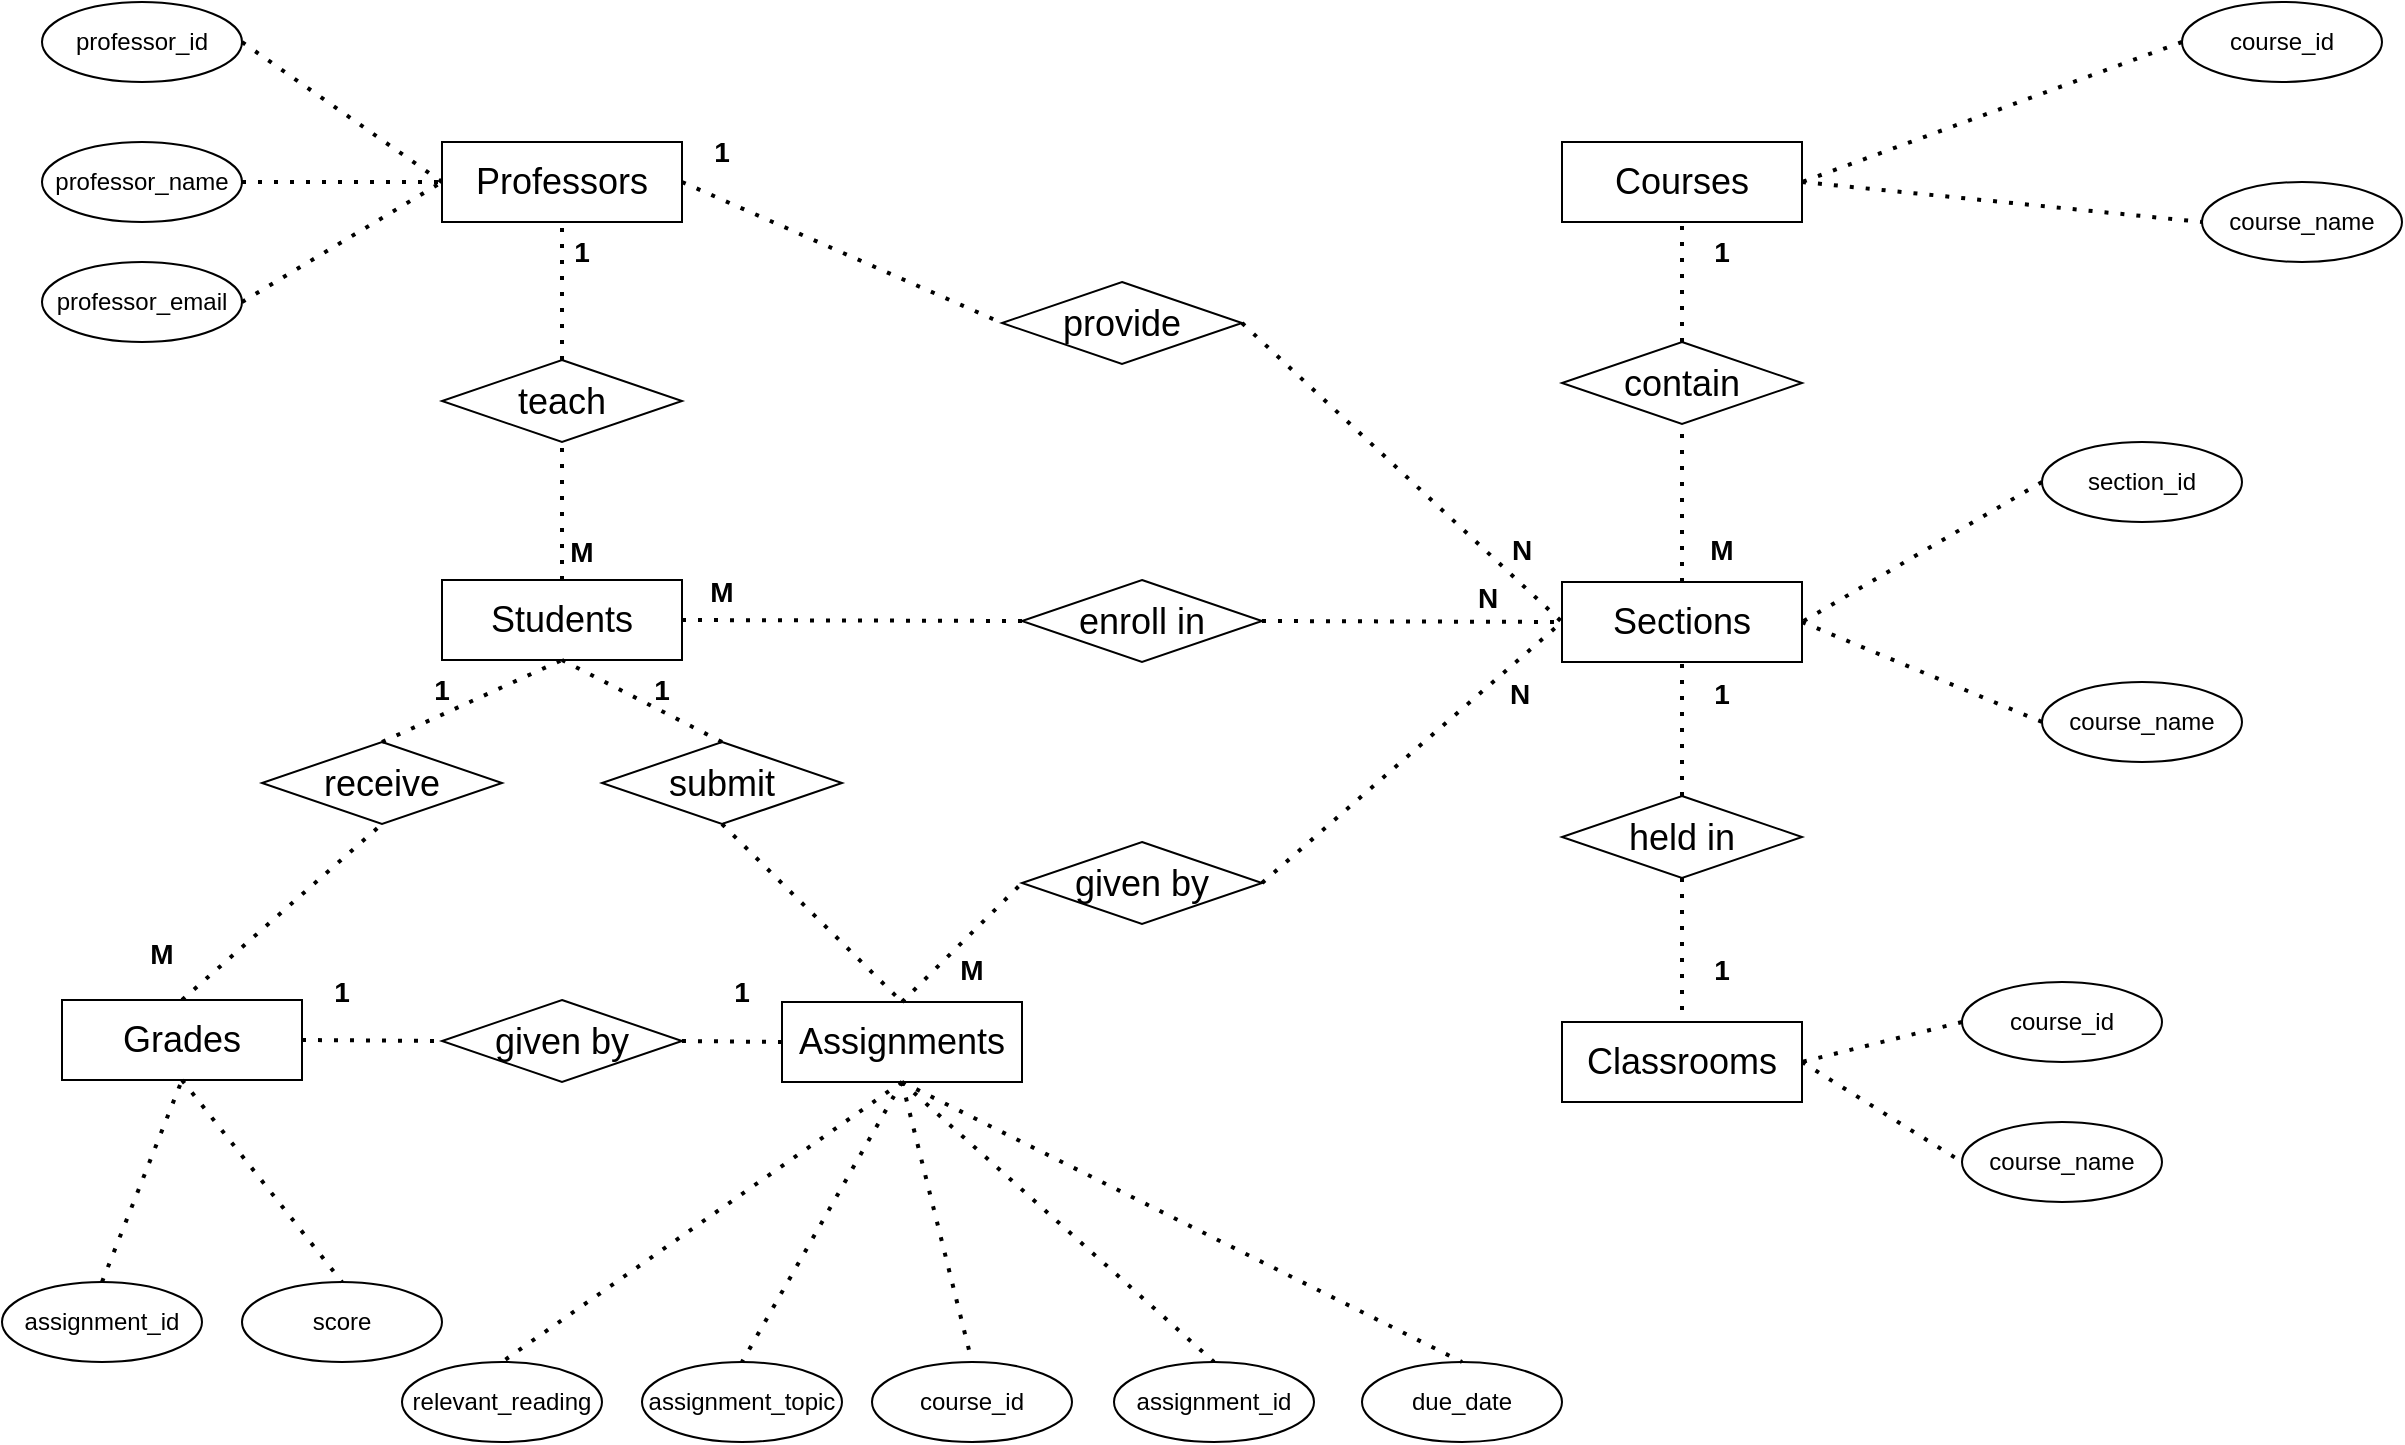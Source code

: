 <mxfile version="24.0.4" type="device">
  <diagram id="R2lEEEUBdFMjLlhIrx00" name="Page-1">
    <mxGraphModel dx="1352" dy="709" grid="1" gridSize="10" guides="1" tooltips="1" connect="1" arrows="1" fold="1" page="1" pageScale="1" pageWidth="850" pageHeight="1100" math="0" shadow="0" extFonts="Permanent Marker^https://fonts.googleapis.com/css?family=Permanent+Marker">
      <root>
        <mxCell id="0" />
        <mxCell id="1" parent="0" />
        <mxCell id="fLqAwY6kQhY1PWnp1FHk-3" value="&lt;font style=&quot;font-size: 18px;&quot;&gt;Professors&lt;/font&gt;" style="rounded=0;whiteSpace=wrap;html=1;" vertex="1" parent="1">
          <mxGeometry x="220" y="110" width="120" height="40" as="geometry" />
        </mxCell>
        <mxCell id="fLqAwY6kQhY1PWnp1FHk-7" value="&lt;font style=&quot;font-size: 18px;&quot;&gt;Classrooms&lt;/font&gt;" style="rounded=0;whiteSpace=wrap;html=1;" vertex="1" parent="1">
          <mxGeometry x="780" y="550" width="120" height="40" as="geometry" />
        </mxCell>
        <mxCell id="fLqAwY6kQhY1PWnp1FHk-16" value="professor_id" style="ellipse;whiteSpace=wrap;html=1;" vertex="1" parent="1">
          <mxGeometry x="20" y="40" width="100" height="40" as="geometry" />
        </mxCell>
        <mxCell id="fLqAwY6kQhY1PWnp1FHk-17" value="professor_name" style="ellipse;whiteSpace=wrap;html=1;" vertex="1" parent="1">
          <mxGeometry x="20" y="110" width="100" height="40" as="geometry" />
        </mxCell>
        <mxCell id="fLqAwY6kQhY1PWnp1FHk-18" value="professor_email" style="ellipse;whiteSpace=wrap;html=1;" vertex="1" parent="1">
          <mxGeometry x="20" y="170" width="100" height="40" as="geometry" />
        </mxCell>
        <mxCell id="fLqAwY6kQhY1PWnp1FHk-22" value="" style="endArrow=none;dashed=1;html=1;dashPattern=1 3;strokeWidth=2;rounded=0;entryX=1;entryY=0.5;entryDx=0;entryDy=0;exitX=0;exitY=0.5;exitDx=0;exitDy=0;" edge="1" parent="1" source="fLqAwY6kQhY1PWnp1FHk-3" target="fLqAwY6kQhY1PWnp1FHk-16">
          <mxGeometry width="50" height="50" relative="1" as="geometry">
            <mxPoint x="370" y="300" as="sourcePoint" />
            <mxPoint x="420" y="250" as="targetPoint" />
          </mxGeometry>
        </mxCell>
        <mxCell id="fLqAwY6kQhY1PWnp1FHk-23" value="" style="endArrow=none;dashed=1;html=1;dashPattern=1 3;strokeWidth=2;rounded=0;exitX=1;exitY=0.5;exitDx=0;exitDy=0;entryX=0;entryY=0.5;entryDx=0;entryDy=0;" edge="1" parent="1" source="fLqAwY6kQhY1PWnp1FHk-17" target="fLqAwY6kQhY1PWnp1FHk-3">
          <mxGeometry width="50" height="50" relative="1" as="geometry">
            <mxPoint x="370" y="300" as="sourcePoint" />
            <mxPoint x="420" y="250" as="targetPoint" />
          </mxGeometry>
        </mxCell>
        <mxCell id="fLqAwY6kQhY1PWnp1FHk-24" value="" style="endArrow=none;dashed=1;html=1;dashPattern=1 3;strokeWidth=2;rounded=0;exitX=1;exitY=0.5;exitDx=0;exitDy=0;entryX=0;entryY=0.5;entryDx=0;entryDy=0;" edge="1" parent="1" source="fLqAwY6kQhY1PWnp1FHk-18" target="fLqAwY6kQhY1PWnp1FHk-3">
          <mxGeometry width="50" height="50" relative="1" as="geometry">
            <mxPoint x="370" y="300" as="sourcePoint" />
            <mxPoint x="420" y="250" as="targetPoint" />
          </mxGeometry>
        </mxCell>
        <mxCell id="fLqAwY6kQhY1PWnp1FHk-25" value="&lt;font style=&quot;font-size: 18px;&quot;&gt;Courses&lt;/font&gt;" style="rounded=0;whiteSpace=wrap;html=1;" vertex="1" parent="1">
          <mxGeometry x="780" y="110" width="120" height="40" as="geometry" />
        </mxCell>
        <mxCell id="fLqAwY6kQhY1PWnp1FHk-26" value="course_id" style="ellipse;whiteSpace=wrap;html=1;" vertex="1" parent="1">
          <mxGeometry x="1090" y="40" width="100" height="40" as="geometry" />
        </mxCell>
        <mxCell id="fLqAwY6kQhY1PWnp1FHk-28" value="course_name" style="ellipse;whiteSpace=wrap;html=1;" vertex="1" parent="1">
          <mxGeometry x="1100" y="130" width="100" height="40" as="geometry" />
        </mxCell>
        <mxCell id="fLqAwY6kQhY1PWnp1FHk-29" value="" style="endArrow=none;dashed=1;html=1;dashPattern=1 3;strokeWidth=2;rounded=0;entryX=1;entryY=0.5;entryDx=0;entryDy=0;exitX=0;exitY=0.5;exitDx=0;exitDy=0;" edge="1" parent="1" source="fLqAwY6kQhY1PWnp1FHk-26" target="fLqAwY6kQhY1PWnp1FHk-25">
          <mxGeometry width="50" height="50" relative="1" as="geometry">
            <mxPoint x="910" y="310" as="sourcePoint" />
            <mxPoint x="970" y="370" as="targetPoint" />
          </mxGeometry>
        </mxCell>
        <mxCell id="fLqAwY6kQhY1PWnp1FHk-30" value="&lt;font style=&quot;font-size: 18px;&quot;&gt;teach&lt;/font&gt;" style="rhombus;whiteSpace=wrap;html=1;" vertex="1" parent="1">
          <mxGeometry x="220" y="219" width="120" height="41" as="geometry" />
        </mxCell>
        <mxCell id="fLqAwY6kQhY1PWnp1FHk-31" value="" style="endArrow=none;dashed=1;html=1;dashPattern=1 3;strokeWidth=2;rounded=0;exitX=1;exitY=0.5;exitDx=0;exitDy=0;entryX=0;entryY=0.5;entryDx=0;entryDy=0;" edge="1" parent="1" source="fLqAwY6kQhY1PWnp1FHk-3" target="fLqAwY6kQhY1PWnp1FHk-63">
          <mxGeometry width="50" height="50" relative="1" as="geometry">
            <mxPoint x="370" y="330" as="sourcePoint" />
            <mxPoint x="420" y="280" as="targetPoint" />
          </mxGeometry>
        </mxCell>
        <mxCell id="fLqAwY6kQhY1PWnp1FHk-32" value="" style="endArrow=none;dashed=1;html=1;dashPattern=1 3;strokeWidth=2;rounded=0;exitX=1;exitY=0.5;exitDx=0;exitDy=0;entryX=0;entryY=0.5;entryDx=0;entryDy=0;" edge="1" parent="1" source="fLqAwY6kQhY1PWnp1FHk-63" target="fLqAwY6kQhY1PWnp1FHk-89">
          <mxGeometry width="50" height="50" relative="1" as="geometry">
            <mxPoint x="520" y="319" as="sourcePoint" />
            <mxPoint x="590" y="320" as="targetPoint" />
          </mxGeometry>
        </mxCell>
        <mxCell id="fLqAwY6kQhY1PWnp1FHk-33" value="" style="endArrow=none;dashed=1;html=1;dashPattern=1 3;strokeWidth=2;rounded=0;exitX=1;exitY=0.5;exitDx=0;exitDy=0;entryX=0;entryY=0.5;entryDx=0;entryDy=0;" edge="1" parent="1" source="fLqAwY6kQhY1PWnp1FHk-25" target="fLqAwY6kQhY1PWnp1FHk-28">
          <mxGeometry width="50" height="50" relative="1" as="geometry">
            <mxPoint x="970" y="370" as="sourcePoint" />
            <mxPoint x="920" y="350" as="targetPoint" />
          </mxGeometry>
        </mxCell>
        <mxCell id="fLqAwY6kQhY1PWnp1FHk-38" value="course_id" style="ellipse;whiteSpace=wrap;html=1;" vertex="1" parent="1">
          <mxGeometry x="980" y="530" width="100" height="40" as="geometry" />
        </mxCell>
        <mxCell id="fLqAwY6kQhY1PWnp1FHk-39" value="course_name" style="ellipse;whiteSpace=wrap;html=1;" vertex="1" parent="1">
          <mxGeometry x="980" y="600" width="100" height="40" as="geometry" />
        </mxCell>
        <mxCell id="fLqAwY6kQhY1PWnp1FHk-40" value="" style="endArrow=none;dashed=1;html=1;dashPattern=1 3;strokeWidth=2;rounded=0;exitX=0;exitY=0.5;exitDx=0;exitDy=0;" edge="1" parent="1" source="fLqAwY6kQhY1PWnp1FHk-38">
          <mxGeometry width="50" height="50" relative="1" as="geometry">
            <mxPoint x="941" y="600" as="sourcePoint" />
            <mxPoint x="900" y="570" as="targetPoint" />
          </mxGeometry>
        </mxCell>
        <mxCell id="fLqAwY6kQhY1PWnp1FHk-41" value="" style="endArrow=none;dashed=1;html=1;dashPattern=1 3;strokeWidth=2;rounded=0;exitX=1;exitY=0.5;exitDx=0;exitDy=0;entryX=0;entryY=0.5;entryDx=0;entryDy=0;" edge="1" parent="1" source="fLqAwY6kQhY1PWnp1FHk-7" target="fLqAwY6kQhY1PWnp1FHk-39">
          <mxGeometry width="50" height="50" relative="1" as="geometry">
            <mxPoint x="861" y="630" as="sourcePoint" />
            <mxPoint x="941" y="660" as="targetPoint" />
          </mxGeometry>
        </mxCell>
        <mxCell id="fLqAwY6kQhY1PWnp1FHk-51" value="&lt;font style=&quot;font-size: 18px;&quot;&gt;Assignments&lt;/font&gt;" style="rounded=0;whiteSpace=wrap;html=1;" vertex="1" parent="1">
          <mxGeometry x="390" y="540" width="120" height="40" as="geometry" />
        </mxCell>
        <mxCell id="fLqAwY6kQhY1PWnp1FHk-52" value="" style="endArrow=none;dashed=1;html=1;dashPattern=1 3;strokeWidth=2;rounded=0;exitX=0.5;exitY=1;exitDx=0;exitDy=0;entryX=0.5;entryY=0;entryDx=0;entryDy=0;" edge="1" parent="1" source="fLqAwY6kQhY1PWnp1FHk-51" target="fLqAwY6kQhY1PWnp1FHk-53">
          <mxGeometry width="50" height="50" relative="1" as="geometry">
            <mxPoint x="660" y="600" as="sourcePoint" />
            <mxPoint x="630" y="520" as="targetPoint" />
          </mxGeometry>
        </mxCell>
        <mxCell id="fLqAwY6kQhY1PWnp1FHk-53" value="assignment_id" style="ellipse;whiteSpace=wrap;html=1;" vertex="1" parent="1">
          <mxGeometry x="556" y="720" width="100" height="40" as="geometry" />
        </mxCell>
        <mxCell id="fLqAwY6kQhY1PWnp1FHk-54" value="course_id" style="ellipse;whiteSpace=wrap;html=1;" vertex="1" parent="1">
          <mxGeometry x="435" y="720" width="100" height="40" as="geometry" />
        </mxCell>
        <mxCell id="fLqAwY6kQhY1PWnp1FHk-55" value="assignment_topic" style="ellipse;whiteSpace=wrap;html=1;" vertex="1" parent="1">
          <mxGeometry x="320" y="720" width="100" height="40" as="geometry" />
        </mxCell>
        <mxCell id="fLqAwY6kQhY1PWnp1FHk-56" value="relevant_reading" style="ellipse;whiteSpace=wrap;html=1;" vertex="1" parent="1">
          <mxGeometry x="200" y="720" width="100" height="40" as="geometry" />
        </mxCell>
        <mxCell id="fLqAwY6kQhY1PWnp1FHk-57" value="" style="endArrow=none;dashed=1;html=1;dashPattern=1 3;strokeWidth=2;rounded=0;entryX=0.5;entryY=0;entryDx=0;entryDy=0;exitX=0.5;exitY=1;exitDx=0;exitDy=0;" edge="1" parent="1" source="fLqAwY6kQhY1PWnp1FHk-51" target="fLqAwY6kQhY1PWnp1FHk-54">
          <mxGeometry width="50" height="50" relative="1" as="geometry">
            <mxPoint x="660" y="600" as="sourcePoint" />
            <mxPoint x="710" y="550" as="targetPoint" />
          </mxGeometry>
        </mxCell>
        <mxCell id="fLqAwY6kQhY1PWnp1FHk-58" value="" style="endArrow=none;dashed=1;html=1;dashPattern=1 3;strokeWidth=2;rounded=0;entryX=0.5;entryY=0;entryDx=0;entryDy=0;exitX=0.5;exitY=1;exitDx=0;exitDy=0;" edge="1" parent="1" source="fLqAwY6kQhY1PWnp1FHk-51" target="fLqAwY6kQhY1PWnp1FHk-55">
          <mxGeometry width="50" height="50" relative="1" as="geometry">
            <mxPoint x="660" y="600" as="sourcePoint" />
            <mxPoint x="710" y="550" as="targetPoint" />
          </mxGeometry>
        </mxCell>
        <mxCell id="fLqAwY6kQhY1PWnp1FHk-59" value="" style="endArrow=none;dashed=1;html=1;dashPattern=1 3;strokeWidth=2;rounded=0;entryX=0.5;entryY=0;entryDx=0;entryDy=0;exitX=0.5;exitY=1;exitDx=0;exitDy=0;" edge="1" parent="1" source="fLqAwY6kQhY1PWnp1FHk-51" target="fLqAwY6kQhY1PWnp1FHk-56">
          <mxGeometry width="50" height="50" relative="1" as="geometry">
            <mxPoint x="660" y="600" as="sourcePoint" />
            <mxPoint x="710" y="550" as="targetPoint" />
          </mxGeometry>
        </mxCell>
        <mxCell id="fLqAwY6kQhY1PWnp1FHk-62" value="&lt;font style=&quot;font-size: 18px;&quot;&gt;Students&lt;/font&gt;" style="rounded=0;whiteSpace=wrap;html=1;" vertex="1" parent="1">
          <mxGeometry x="220" y="329" width="120" height="40" as="geometry" />
        </mxCell>
        <mxCell id="fLqAwY6kQhY1PWnp1FHk-63" value="&lt;font style=&quot;font-size: 18px;&quot;&gt;provide&lt;/font&gt;" style="rhombus;whiteSpace=wrap;html=1;rotation=0;" vertex="1" parent="1">
          <mxGeometry x="500" y="180" width="120" height="41" as="geometry" />
        </mxCell>
        <mxCell id="fLqAwY6kQhY1PWnp1FHk-64" value="" style="endArrow=none;dashed=1;html=1;dashPattern=1 3;strokeWidth=2;rounded=0;entryX=0.5;entryY=1;entryDx=0;entryDy=0;exitX=0.5;exitY=0;exitDx=0;exitDy=0;" edge="1" parent="1" source="fLqAwY6kQhY1PWnp1FHk-30" target="fLqAwY6kQhY1PWnp1FHk-3">
          <mxGeometry width="50" height="50" relative="1" as="geometry">
            <mxPoint x="470" y="440" as="sourcePoint" />
            <mxPoint x="520" y="390" as="targetPoint" />
          </mxGeometry>
        </mxCell>
        <mxCell id="fLqAwY6kQhY1PWnp1FHk-65" value="" style="endArrow=none;dashed=1;html=1;dashPattern=1 3;strokeWidth=2;rounded=0;entryX=0.5;entryY=1;entryDx=0;entryDy=0;exitX=0.5;exitY=0;exitDx=0;exitDy=0;" edge="1" parent="1" source="fLqAwY6kQhY1PWnp1FHk-62" target="fLqAwY6kQhY1PWnp1FHk-30">
          <mxGeometry width="50" height="50" relative="1" as="geometry">
            <mxPoint x="470" y="440" as="sourcePoint" />
            <mxPoint x="520" y="390" as="targetPoint" />
          </mxGeometry>
        </mxCell>
        <mxCell id="fLqAwY6kQhY1PWnp1FHk-66" value="" style="endArrow=none;dashed=1;html=1;dashPattern=1 3;strokeWidth=2;rounded=0;exitX=1;exitY=0.5;exitDx=0;exitDy=0;entryX=0;entryY=0.5;entryDx=0;entryDy=0;" edge="1" parent="1" source="fLqAwY6kQhY1PWnp1FHk-62" target="fLqAwY6kQhY1PWnp1FHk-67">
          <mxGeometry width="50" height="50" relative="1" as="geometry">
            <mxPoint x="470" y="440" as="sourcePoint" />
            <mxPoint x="420" y="420" as="targetPoint" />
          </mxGeometry>
        </mxCell>
        <mxCell id="fLqAwY6kQhY1PWnp1FHk-67" value="&lt;font style=&quot;font-size: 18px;&quot;&gt;enroll in&lt;/font&gt;" style="rhombus;whiteSpace=wrap;html=1;rotation=0;" vertex="1" parent="1">
          <mxGeometry x="510" y="329" width="120" height="41" as="geometry" />
        </mxCell>
        <mxCell id="fLqAwY6kQhY1PWnp1FHk-68" value="" style="endArrow=none;dashed=1;html=1;dashPattern=1 3;strokeWidth=2;rounded=0;entryX=0;entryY=0.5;entryDx=0;entryDy=0;exitX=1;exitY=0.5;exitDx=0;exitDy=0;" edge="1" parent="1" source="fLqAwY6kQhY1PWnp1FHk-67" target="fLqAwY6kQhY1PWnp1FHk-89">
          <mxGeometry width="50" height="50" relative="1" as="geometry">
            <mxPoint x="470" y="440" as="sourcePoint" />
            <mxPoint x="520" y="390" as="targetPoint" />
          </mxGeometry>
        </mxCell>
        <mxCell id="fLqAwY6kQhY1PWnp1FHk-70" value="&lt;font style=&quot;font-size: 18px;&quot;&gt;submit&lt;/font&gt;" style="rhombus;whiteSpace=wrap;html=1;rotation=0;" vertex="1" parent="1">
          <mxGeometry x="300" y="410" width="120" height="41" as="geometry" />
        </mxCell>
        <mxCell id="fLqAwY6kQhY1PWnp1FHk-71" value="" style="endArrow=none;dashed=1;html=1;dashPattern=1 3;strokeWidth=2;rounded=0;entryX=0.5;entryY=1;entryDx=0;entryDy=0;exitX=0.5;exitY=0;exitDx=0;exitDy=0;" edge="1" parent="1" source="fLqAwY6kQhY1PWnp1FHk-70" target="fLqAwY6kQhY1PWnp1FHk-62">
          <mxGeometry width="50" height="50" relative="1" as="geometry">
            <mxPoint x="470" y="520" as="sourcePoint" />
            <mxPoint x="520" y="470" as="targetPoint" />
          </mxGeometry>
        </mxCell>
        <mxCell id="fLqAwY6kQhY1PWnp1FHk-72" value="" style="endArrow=none;dashed=1;html=1;dashPattern=1 3;strokeWidth=2;rounded=0;exitX=0.5;exitY=1;exitDx=0;exitDy=0;entryX=0.5;entryY=0;entryDx=0;entryDy=0;" edge="1" parent="1" source="fLqAwY6kQhY1PWnp1FHk-70" target="fLqAwY6kQhY1PWnp1FHk-51">
          <mxGeometry width="50" height="50" relative="1" as="geometry">
            <mxPoint x="470" y="520" as="sourcePoint" />
            <mxPoint x="520" y="470" as="targetPoint" />
          </mxGeometry>
        </mxCell>
        <mxCell id="fLqAwY6kQhY1PWnp1FHk-73" value="&lt;font style=&quot;font-size: 18px;&quot;&gt;receive&lt;/font&gt;" style="rhombus;whiteSpace=wrap;html=1;rotation=0;" vertex="1" parent="1">
          <mxGeometry x="130" y="410" width="120" height="41" as="geometry" />
        </mxCell>
        <mxCell id="fLqAwY6kQhY1PWnp1FHk-74" value="" style="endArrow=none;dashed=1;html=1;dashPattern=1 3;strokeWidth=2;rounded=0;exitX=0.5;exitY=0;exitDx=0;exitDy=0;entryX=0.5;entryY=1;entryDx=0;entryDy=0;" edge="1" parent="1" source="fLqAwY6kQhY1PWnp1FHk-73" target="fLqAwY6kQhY1PWnp1FHk-62">
          <mxGeometry width="50" height="50" relative="1" as="geometry">
            <mxPoint x="340" y="620" as="sourcePoint" />
            <mxPoint x="390" y="570" as="targetPoint" />
          </mxGeometry>
        </mxCell>
        <mxCell id="fLqAwY6kQhY1PWnp1FHk-75" value="" style="endArrow=none;dashed=1;html=1;dashPattern=1 3;strokeWidth=2;rounded=0;entryX=0.5;entryY=1;entryDx=0;entryDy=0;exitX=0.5;exitY=0;exitDx=0;exitDy=0;" edge="1" parent="1" source="fLqAwY6kQhY1PWnp1FHk-76" target="fLqAwY6kQhY1PWnp1FHk-73">
          <mxGeometry width="50" height="50" relative="1" as="geometry">
            <mxPoint x="90" y="600" as="sourcePoint" />
            <mxPoint x="390" y="570" as="targetPoint" />
          </mxGeometry>
        </mxCell>
        <mxCell id="fLqAwY6kQhY1PWnp1FHk-76" value="&lt;font style=&quot;font-size: 18px;&quot;&gt;Grades&lt;/font&gt;" style="rounded=0;whiteSpace=wrap;html=1;" vertex="1" parent="1">
          <mxGeometry x="30" y="539" width="120" height="40" as="geometry" />
        </mxCell>
        <mxCell id="fLqAwY6kQhY1PWnp1FHk-78" value="assignment_id" style="ellipse;whiteSpace=wrap;html=1;" vertex="1" parent="1">
          <mxGeometry y="680" width="100" height="40" as="geometry" />
        </mxCell>
        <mxCell id="fLqAwY6kQhY1PWnp1FHk-79" value="score" style="ellipse;whiteSpace=wrap;html=1;" vertex="1" parent="1">
          <mxGeometry x="120" y="680" width="100" height="40" as="geometry" />
        </mxCell>
        <mxCell id="fLqAwY6kQhY1PWnp1FHk-80" value="" style="endArrow=none;dashed=1;html=1;dashPattern=1 3;strokeWidth=2;rounded=0;exitX=0.5;exitY=0;exitDx=0;exitDy=0;entryX=0.5;entryY=1;entryDx=0;entryDy=0;" edge="1" parent="1" source="fLqAwY6kQhY1PWnp1FHk-78" target="fLqAwY6kQhY1PWnp1FHk-76">
          <mxGeometry width="50" height="50" relative="1" as="geometry">
            <mxPoint x="340" y="620" as="sourcePoint" />
            <mxPoint x="390" y="570" as="targetPoint" />
          </mxGeometry>
        </mxCell>
        <mxCell id="fLqAwY6kQhY1PWnp1FHk-81" value="" style="endArrow=none;dashed=1;html=1;dashPattern=1 3;strokeWidth=2;rounded=0;exitX=0.5;exitY=1;exitDx=0;exitDy=0;entryX=0.5;entryY=0;entryDx=0;entryDy=0;" edge="1" parent="1" source="fLqAwY6kQhY1PWnp1FHk-76" target="fLqAwY6kQhY1PWnp1FHk-79">
          <mxGeometry width="50" height="50" relative="1" as="geometry">
            <mxPoint x="340" y="620" as="sourcePoint" />
            <mxPoint x="390" y="570" as="targetPoint" />
          </mxGeometry>
        </mxCell>
        <mxCell id="fLqAwY6kQhY1PWnp1FHk-82" value="" style="endArrow=none;dashed=1;html=1;dashPattern=1 3;strokeWidth=2;rounded=0;exitX=1;exitY=0.5;exitDx=0;exitDy=0;entryX=0;entryY=0.5;entryDx=0;entryDy=0;" edge="1" parent="1" source="fLqAwY6kQhY1PWnp1FHk-76" target="fLqAwY6kQhY1PWnp1FHk-83">
          <mxGeometry width="50" height="50" relative="1" as="geometry">
            <mxPoint x="340" y="620" as="sourcePoint" />
            <mxPoint x="220" y="620" as="targetPoint" />
          </mxGeometry>
        </mxCell>
        <mxCell id="fLqAwY6kQhY1PWnp1FHk-83" value="&lt;span style=&quot;font-size: 18px;&quot;&gt;given by&lt;/span&gt;" style="rhombus;whiteSpace=wrap;html=1;rotation=0;" vertex="1" parent="1">
          <mxGeometry x="220" y="539" width="120" height="41" as="geometry" />
        </mxCell>
        <mxCell id="fLqAwY6kQhY1PWnp1FHk-84" value="" style="endArrow=none;dashed=1;html=1;dashPattern=1 3;strokeWidth=2;rounded=0;entryX=0;entryY=0.5;entryDx=0;entryDy=0;exitX=1;exitY=0.5;exitDx=0;exitDy=0;" edge="1" parent="1" source="fLqAwY6kQhY1PWnp1FHk-83" target="fLqAwY6kQhY1PWnp1FHk-51">
          <mxGeometry width="50" height="50" relative="1" as="geometry">
            <mxPoint x="360" y="630" as="sourcePoint" />
            <mxPoint x="390" y="570" as="targetPoint" />
          </mxGeometry>
        </mxCell>
        <mxCell id="fLqAwY6kQhY1PWnp1FHk-85" value="&lt;font style=&quot;font-size: 18px;&quot;&gt;given by&lt;/font&gt;" style="rhombus;whiteSpace=wrap;html=1;rotation=0;" vertex="1" parent="1">
          <mxGeometry x="510" y="460" width="120" height="41" as="geometry" />
        </mxCell>
        <mxCell id="fLqAwY6kQhY1PWnp1FHk-87" value="" style="endArrow=none;dashed=1;html=1;dashPattern=1 3;strokeWidth=2;rounded=0;entryX=0;entryY=0.5;entryDx=0;entryDy=0;exitX=0.5;exitY=0;exitDx=0;exitDy=0;" edge="1" parent="1" source="fLqAwY6kQhY1PWnp1FHk-51" target="fLqAwY6kQhY1PWnp1FHk-85">
          <mxGeometry width="50" height="50" relative="1" as="geometry">
            <mxPoint x="630" y="600" as="sourcePoint" />
            <mxPoint x="660" y="480" as="targetPoint" />
          </mxGeometry>
        </mxCell>
        <mxCell id="fLqAwY6kQhY1PWnp1FHk-88" value="" style="endArrow=none;dashed=1;html=1;dashPattern=1 3;strokeWidth=2;rounded=0;exitX=1;exitY=0.5;exitDx=0;exitDy=0;entryX=0;entryY=0.5;entryDx=0;entryDy=0;" edge="1" parent="1" source="fLqAwY6kQhY1PWnp1FHk-85" target="fLqAwY6kQhY1PWnp1FHk-89">
          <mxGeometry width="50" height="50" relative="1" as="geometry">
            <mxPoint x="600" y="440" as="sourcePoint" />
            <mxPoint x="710" y="520" as="targetPoint" />
          </mxGeometry>
        </mxCell>
        <mxCell id="fLqAwY6kQhY1PWnp1FHk-89" value="&lt;font style=&quot;font-size: 18px;&quot;&gt;Sections&lt;/font&gt;" style="rounded=0;whiteSpace=wrap;html=1;" vertex="1" parent="1">
          <mxGeometry x="780" y="330" width="120" height="40" as="geometry" />
        </mxCell>
        <mxCell id="fLqAwY6kQhY1PWnp1FHk-90" value="section_id" style="ellipse;whiteSpace=wrap;html=1;" vertex="1" parent="1">
          <mxGeometry x="1020" y="260" width="100" height="40" as="geometry" />
        </mxCell>
        <mxCell id="fLqAwY6kQhY1PWnp1FHk-91" value="course_name" style="ellipse;whiteSpace=wrap;html=1;" vertex="1" parent="1">
          <mxGeometry x="1020" y="380" width="100" height="40" as="geometry" />
        </mxCell>
        <mxCell id="fLqAwY6kQhY1PWnp1FHk-92" value="" style="endArrow=none;dashed=1;html=1;dashPattern=1 3;strokeWidth=2;rounded=0;entryX=1;entryY=0.5;entryDx=0;entryDy=0;exitX=0;exitY=0.5;exitDx=0;exitDy=0;" edge="1" parent="1" source="fLqAwY6kQhY1PWnp1FHk-90" target="fLqAwY6kQhY1PWnp1FHk-89">
          <mxGeometry width="50" height="50" relative="1" as="geometry">
            <mxPoint x="930" y="460" as="sourcePoint" />
            <mxPoint x="990" y="520" as="targetPoint" />
          </mxGeometry>
        </mxCell>
        <mxCell id="fLqAwY6kQhY1PWnp1FHk-93" value="" style="endArrow=none;dashed=1;html=1;dashPattern=1 3;strokeWidth=2;rounded=0;exitX=1;exitY=0.5;exitDx=0;exitDy=0;entryX=0;entryY=0.5;entryDx=0;entryDy=0;" edge="1" parent="1" source="fLqAwY6kQhY1PWnp1FHk-89" target="fLqAwY6kQhY1PWnp1FHk-91">
          <mxGeometry width="50" height="50" relative="1" as="geometry">
            <mxPoint x="990" y="520" as="sourcePoint" />
            <mxPoint x="940" y="500" as="targetPoint" />
          </mxGeometry>
        </mxCell>
        <mxCell id="fLqAwY6kQhY1PWnp1FHk-94" value="due_date" style="ellipse;whiteSpace=wrap;html=1;" vertex="1" parent="1">
          <mxGeometry x="680" y="720" width="100" height="40" as="geometry" />
        </mxCell>
        <mxCell id="fLqAwY6kQhY1PWnp1FHk-95" value="" style="endArrow=none;dashed=1;html=1;dashPattern=1 3;strokeWidth=2;rounded=0;exitX=0.5;exitY=1;exitDx=0;exitDy=0;entryX=0.5;entryY=0;entryDx=0;entryDy=0;" edge="1" parent="1" source="fLqAwY6kQhY1PWnp1FHk-51" target="fLqAwY6kQhY1PWnp1FHk-94">
          <mxGeometry width="50" height="50" relative="1" as="geometry">
            <mxPoint x="610" y="530" as="sourcePoint" />
            <mxPoint x="660" y="480" as="targetPoint" />
          </mxGeometry>
        </mxCell>
        <mxCell id="fLqAwY6kQhY1PWnp1FHk-96" value="&lt;font style=&quot;font-size: 18px;&quot;&gt;contain&lt;/font&gt;" style="rhombus;whiteSpace=wrap;html=1;rotation=0;" vertex="1" parent="1">
          <mxGeometry x="780" y="210" width="120" height="41" as="geometry" />
        </mxCell>
        <mxCell id="fLqAwY6kQhY1PWnp1FHk-97" value="" style="endArrow=none;dashed=1;html=1;dashPattern=1 3;strokeWidth=2;rounded=0;entryX=0.5;entryY=1;entryDx=0;entryDy=0;exitX=0.5;exitY=0;exitDx=0;exitDy=0;" edge="1" parent="1" source="fLqAwY6kQhY1PWnp1FHk-96" target="fLqAwY6kQhY1PWnp1FHk-25">
          <mxGeometry width="50" height="50" relative="1" as="geometry">
            <mxPoint x="610" y="530" as="sourcePoint" />
            <mxPoint x="660" y="480" as="targetPoint" />
          </mxGeometry>
        </mxCell>
        <mxCell id="fLqAwY6kQhY1PWnp1FHk-98" value="" style="endArrow=none;dashed=1;html=1;dashPattern=1 3;strokeWidth=2;rounded=0;entryX=0.5;entryY=1;entryDx=0;entryDy=0;exitX=0.5;exitY=0;exitDx=0;exitDy=0;" edge="1" parent="1" source="fLqAwY6kQhY1PWnp1FHk-89" target="fLqAwY6kQhY1PWnp1FHk-96">
          <mxGeometry width="50" height="50" relative="1" as="geometry">
            <mxPoint x="610" y="530" as="sourcePoint" />
            <mxPoint x="660" y="480" as="targetPoint" />
          </mxGeometry>
        </mxCell>
        <mxCell id="fLqAwY6kQhY1PWnp1FHk-99" value="&lt;font style=&quot;font-size: 18px;&quot;&gt;held in&lt;/font&gt;" style="rhombus;whiteSpace=wrap;html=1;rotation=0;" vertex="1" parent="1">
          <mxGeometry x="780" y="437" width="120" height="41" as="geometry" />
        </mxCell>
        <mxCell id="fLqAwY6kQhY1PWnp1FHk-100" value="" style="endArrow=none;dashed=1;html=1;dashPattern=1 3;strokeWidth=2;rounded=0;entryX=0.5;entryY=1;entryDx=0;entryDy=0;exitX=0.5;exitY=0;exitDx=0;exitDy=0;" edge="1" parent="1" source="fLqAwY6kQhY1PWnp1FHk-99" target="fLqAwY6kQhY1PWnp1FHk-89">
          <mxGeometry width="50" height="50" relative="1" as="geometry">
            <mxPoint x="600" y="450" as="sourcePoint" />
            <mxPoint x="650" y="400" as="targetPoint" />
          </mxGeometry>
        </mxCell>
        <mxCell id="fLqAwY6kQhY1PWnp1FHk-101" value="" style="endArrow=none;dashed=1;html=1;dashPattern=1 3;strokeWidth=2;rounded=0;entryX=0.5;entryY=0;entryDx=0;entryDy=0;exitX=0.5;exitY=1;exitDx=0;exitDy=0;" edge="1" parent="1" source="fLqAwY6kQhY1PWnp1FHk-99" target="fLqAwY6kQhY1PWnp1FHk-7">
          <mxGeometry width="50" height="50" relative="1" as="geometry">
            <mxPoint x="600" y="450" as="sourcePoint" />
            <mxPoint x="650" y="400" as="targetPoint" />
          </mxGeometry>
        </mxCell>
        <mxCell id="fLqAwY6kQhY1PWnp1FHk-103" value="&lt;b&gt;&lt;font style=&quot;font-size: 14px;&quot;&gt;M&lt;/font&gt;&lt;/b&gt;" style="text;strokeColor=none;align=center;fillColor=none;html=1;verticalAlign=middle;whiteSpace=wrap;rounded=0;" vertex="1" parent="1">
          <mxGeometry x="330" y="320" width="60" height="30" as="geometry" />
        </mxCell>
        <mxCell id="fLqAwY6kQhY1PWnp1FHk-104" value="&lt;b&gt;&lt;font style=&quot;font-size: 14px;&quot;&gt;M&lt;/font&gt;&lt;/b&gt;" style="text;strokeColor=none;align=center;fillColor=none;html=1;verticalAlign=middle;whiteSpace=wrap;rounded=0;" vertex="1" parent="1">
          <mxGeometry x="50" y="501" width="60" height="30" as="geometry" />
        </mxCell>
        <mxCell id="fLqAwY6kQhY1PWnp1FHk-108" value="&lt;b&gt;&lt;font style=&quot;font-size: 14px;&quot;&gt;1&lt;/font&gt;&lt;/b&gt;" style="text;strokeColor=none;align=center;fillColor=none;html=1;verticalAlign=middle;whiteSpace=wrap;rounded=0;" vertex="1" parent="1">
          <mxGeometry x="140" y="520" width="60" height="30" as="geometry" />
        </mxCell>
        <mxCell id="fLqAwY6kQhY1PWnp1FHk-112" value="&lt;b&gt;&lt;font style=&quot;font-size: 14px;&quot;&gt;1&lt;/font&gt;&lt;/b&gt;" style="text;strokeColor=none;align=center;fillColor=none;html=1;verticalAlign=middle;whiteSpace=wrap;rounded=0;" vertex="1" parent="1">
          <mxGeometry x="340" y="520" width="60" height="30" as="geometry" />
        </mxCell>
        <mxCell id="fLqAwY6kQhY1PWnp1FHk-114" value="&lt;b&gt;&lt;font style=&quot;font-size: 14px;&quot;&gt;M&lt;/font&gt;&lt;/b&gt;" style="text;strokeColor=none;align=center;fillColor=none;html=1;verticalAlign=middle;whiteSpace=wrap;rounded=0;" vertex="1" parent="1">
          <mxGeometry x="455" y="509" width="60" height="30" as="geometry" />
        </mxCell>
        <mxCell id="fLqAwY6kQhY1PWnp1FHk-115" value="&lt;b&gt;&lt;font style=&quot;font-size: 14px;&quot;&gt;N&lt;/font&gt;&lt;/b&gt;" style="text;strokeColor=none;align=center;fillColor=none;html=1;verticalAlign=middle;whiteSpace=wrap;rounded=0;" vertex="1" parent="1">
          <mxGeometry x="730" y="299" width="60" height="30" as="geometry" />
        </mxCell>
        <mxCell id="fLqAwY6kQhY1PWnp1FHk-116" value="&lt;b&gt;&lt;font style=&quot;font-size: 14px;&quot;&gt;N&lt;/font&gt;&lt;/b&gt;" style="text;strokeColor=none;align=center;fillColor=none;html=1;verticalAlign=middle;whiteSpace=wrap;rounded=0;" vertex="1" parent="1">
          <mxGeometry x="713" y="323" width="60" height="30" as="geometry" />
        </mxCell>
        <mxCell id="fLqAwY6kQhY1PWnp1FHk-118" value="&lt;b&gt;&lt;font style=&quot;font-size: 14px;&quot;&gt;N&lt;/font&gt;&lt;/b&gt;" style="text;strokeColor=none;align=center;fillColor=none;html=1;verticalAlign=middle;whiteSpace=wrap;rounded=0;" vertex="1" parent="1">
          <mxGeometry x="729" y="371" width="60" height="30" as="geometry" />
        </mxCell>
        <mxCell id="fLqAwY6kQhY1PWnp1FHk-119" value="&lt;b&gt;&lt;font style=&quot;font-size: 14px;&quot;&gt;1&lt;/font&gt;&lt;/b&gt;" style="text;strokeColor=none;align=center;fillColor=none;html=1;verticalAlign=middle;whiteSpace=wrap;rounded=0;" vertex="1" parent="1">
          <mxGeometry x="830" y="371" width="60" height="30" as="geometry" />
        </mxCell>
        <mxCell id="fLqAwY6kQhY1PWnp1FHk-120" value="&lt;b&gt;&lt;font style=&quot;font-size: 14px;&quot;&gt;1&lt;/font&gt;&lt;/b&gt;" style="text;strokeColor=none;align=center;fillColor=none;html=1;verticalAlign=middle;whiteSpace=wrap;rounded=0;" vertex="1" parent="1">
          <mxGeometry x="830" y="489.5" width="60" height="69" as="geometry" />
        </mxCell>
        <mxCell id="fLqAwY6kQhY1PWnp1FHk-121" value="&lt;b&gt;&lt;font style=&quot;font-size: 14px;&quot;&gt;1&lt;/font&gt;&lt;/b&gt;" style="text;strokeColor=none;align=center;fillColor=none;html=1;verticalAlign=middle;whiteSpace=wrap;rounded=0;" vertex="1" parent="1">
          <mxGeometry x="830" y="150" width="60" height="30" as="geometry" />
        </mxCell>
        <mxCell id="fLqAwY6kQhY1PWnp1FHk-122" value="&lt;b&gt;&lt;font style=&quot;font-size: 14px;&quot;&gt;M&lt;/font&gt;&lt;/b&gt;" style="text;strokeColor=none;align=center;fillColor=none;html=1;verticalAlign=middle;whiteSpace=wrap;rounded=0;" vertex="1" parent="1">
          <mxGeometry x="830" y="299" width="60" height="30" as="geometry" />
        </mxCell>
        <mxCell id="fLqAwY6kQhY1PWnp1FHk-123" value="&lt;b&gt;&lt;font style=&quot;font-size: 14px;&quot;&gt;1&lt;/font&gt;&lt;/b&gt;" style="text;strokeColor=none;align=center;fillColor=none;html=1;verticalAlign=middle;whiteSpace=wrap;rounded=0;" vertex="1" parent="1">
          <mxGeometry x="330" y="100" width="60" height="30" as="geometry" />
        </mxCell>
        <mxCell id="fLqAwY6kQhY1PWnp1FHk-124" value="&lt;b&gt;&lt;font style=&quot;font-size: 14px;&quot;&gt;1&lt;/font&gt;&lt;/b&gt;" style="text;strokeColor=none;align=center;fillColor=none;html=1;verticalAlign=middle;whiteSpace=wrap;rounded=0;" vertex="1" parent="1">
          <mxGeometry x="260" y="150" width="60" height="30" as="geometry" />
        </mxCell>
        <mxCell id="fLqAwY6kQhY1PWnp1FHk-125" value="&lt;b&gt;&lt;font style=&quot;font-size: 14px;&quot;&gt;M&lt;/font&gt;&lt;/b&gt;" style="text;strokeColor=none;align=center;fillColor=none;html=1;verticalAlign=middle;whiteSpace=wrap;rounded=0;" vertex="1" parent="1">
          <mxGeometry x="260" y="300" width="60" height="30" as="geometry" />
        </mxCell>
        <mxCell id="fLqAwY6kQhY1PWnp1FHk-126" value="&lt;b&gt;&lt;font style=&quot;font-size: 14px;&quot;&gt;1&lt;/font&gt;&lt;/b&gt;" style="text;strokeColor=none;align=center;fillColor=none;html=1;verticalAlign=middle;whiteSpace=wrap;rounded=0;" vertex="1" parent="1">
          <mxGeometry x="190" y="369" width="60" height="30" as="geometry" />
        </mxCell>
        <mxCell id="fLqAwY6kQhY1PWnp1FHk-127" value="&lt;b&gt;&lt;font style=&quot;font-size: 14px;&quot;&gt;1&lt;/font&gt;&lt;/b&gt;" style="text;strokeColor=none;align=center;fillColor=none;html=1;verticalAlign=middle;whiteSpace=wrap;rounded=0;" vertex="1" parent="1">
          <mxGeometry x="300" y="369" width="60" height="30" as="geometry" />
        </mxCell>
      </root>
    </mxGraphModel>
  </diagram>
</mxfile>
